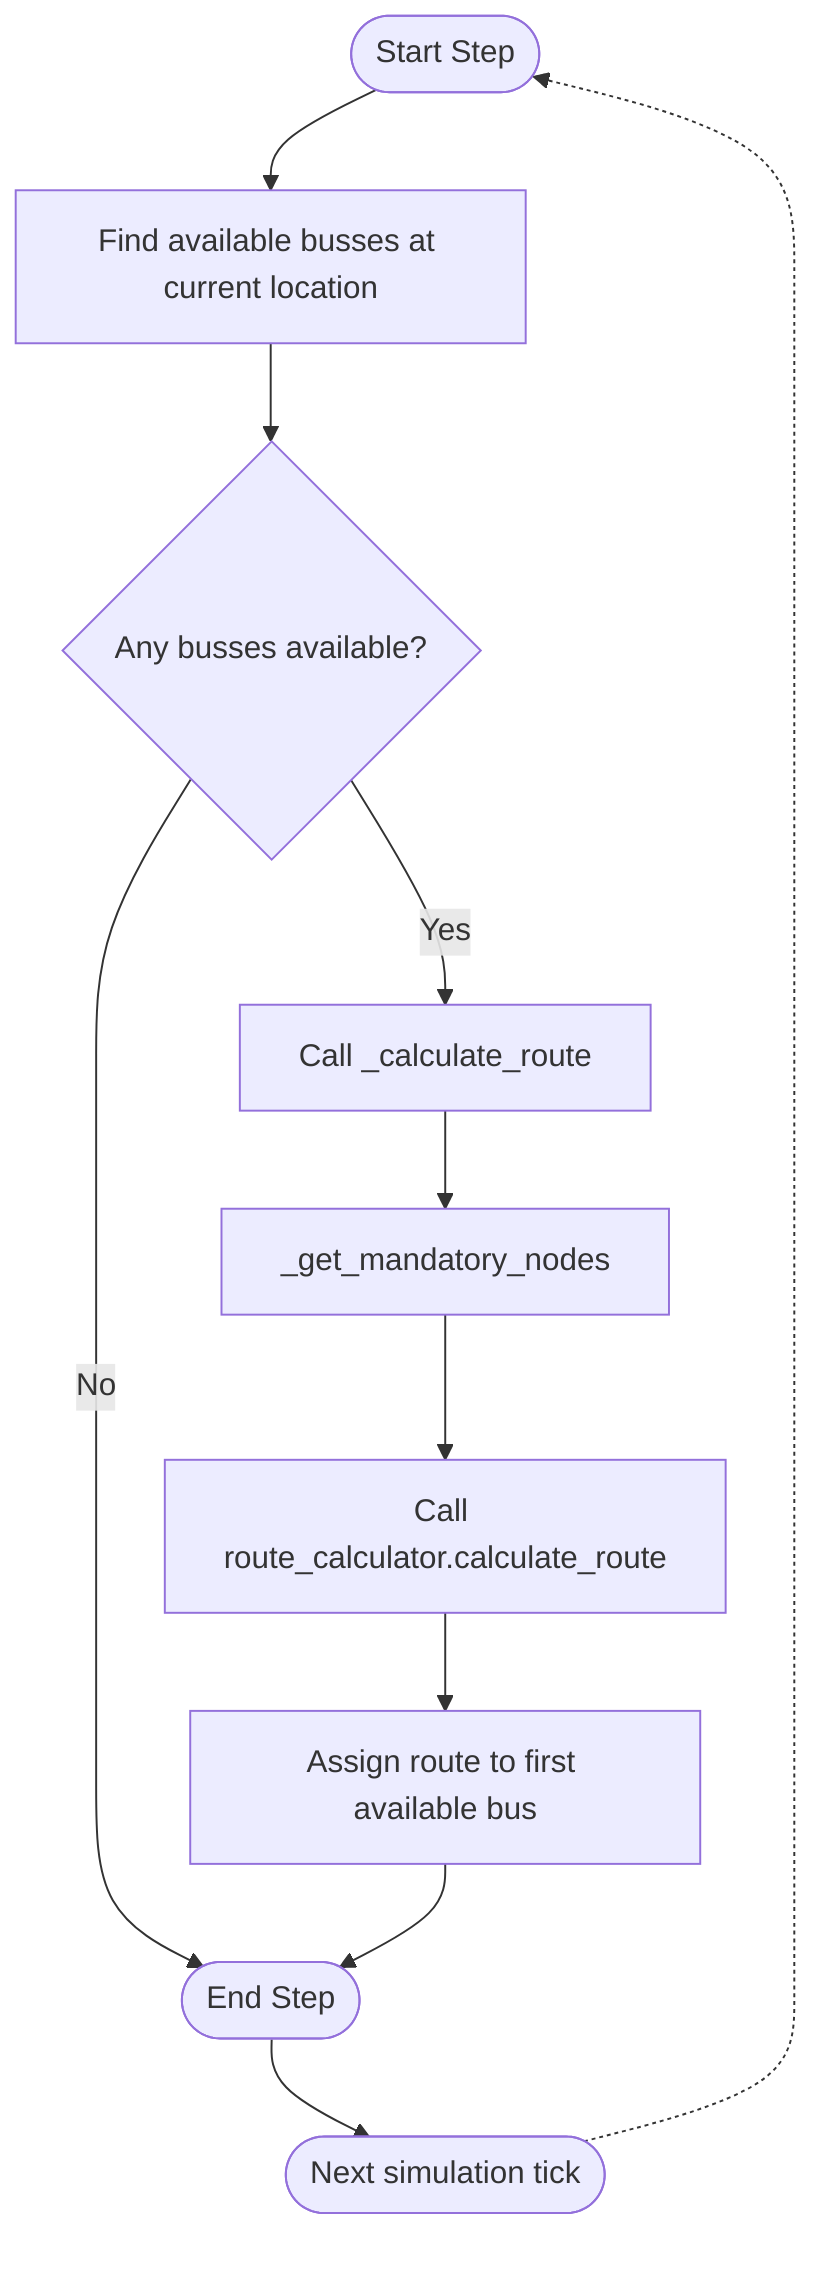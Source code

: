 flowchart TD
    Start([Start Step]) --> CheckBusses[Find available busses at current location]
    CheckBusses --> HasAvailableBus{Any busses available?}
    HasAvailableBus -->|No| End([End Step])
    HasAvailableBus -->|Yes| CalculateRoute[Call _calculate_route]
    CalculateRoute --> GetMandatoryNodes[_get_mandatory_nodes]
    GetMandatoryNodes --> UseRouteCalculator[Call route_calculator.calculate_route]
    UseRouteCalculator --> AssignRoute[Assign route to first available bus]
    AssignRoute --> End
%% Next simulation tick
    End --> NextTick([Next simulation tick])
    NextTick -.-> Start